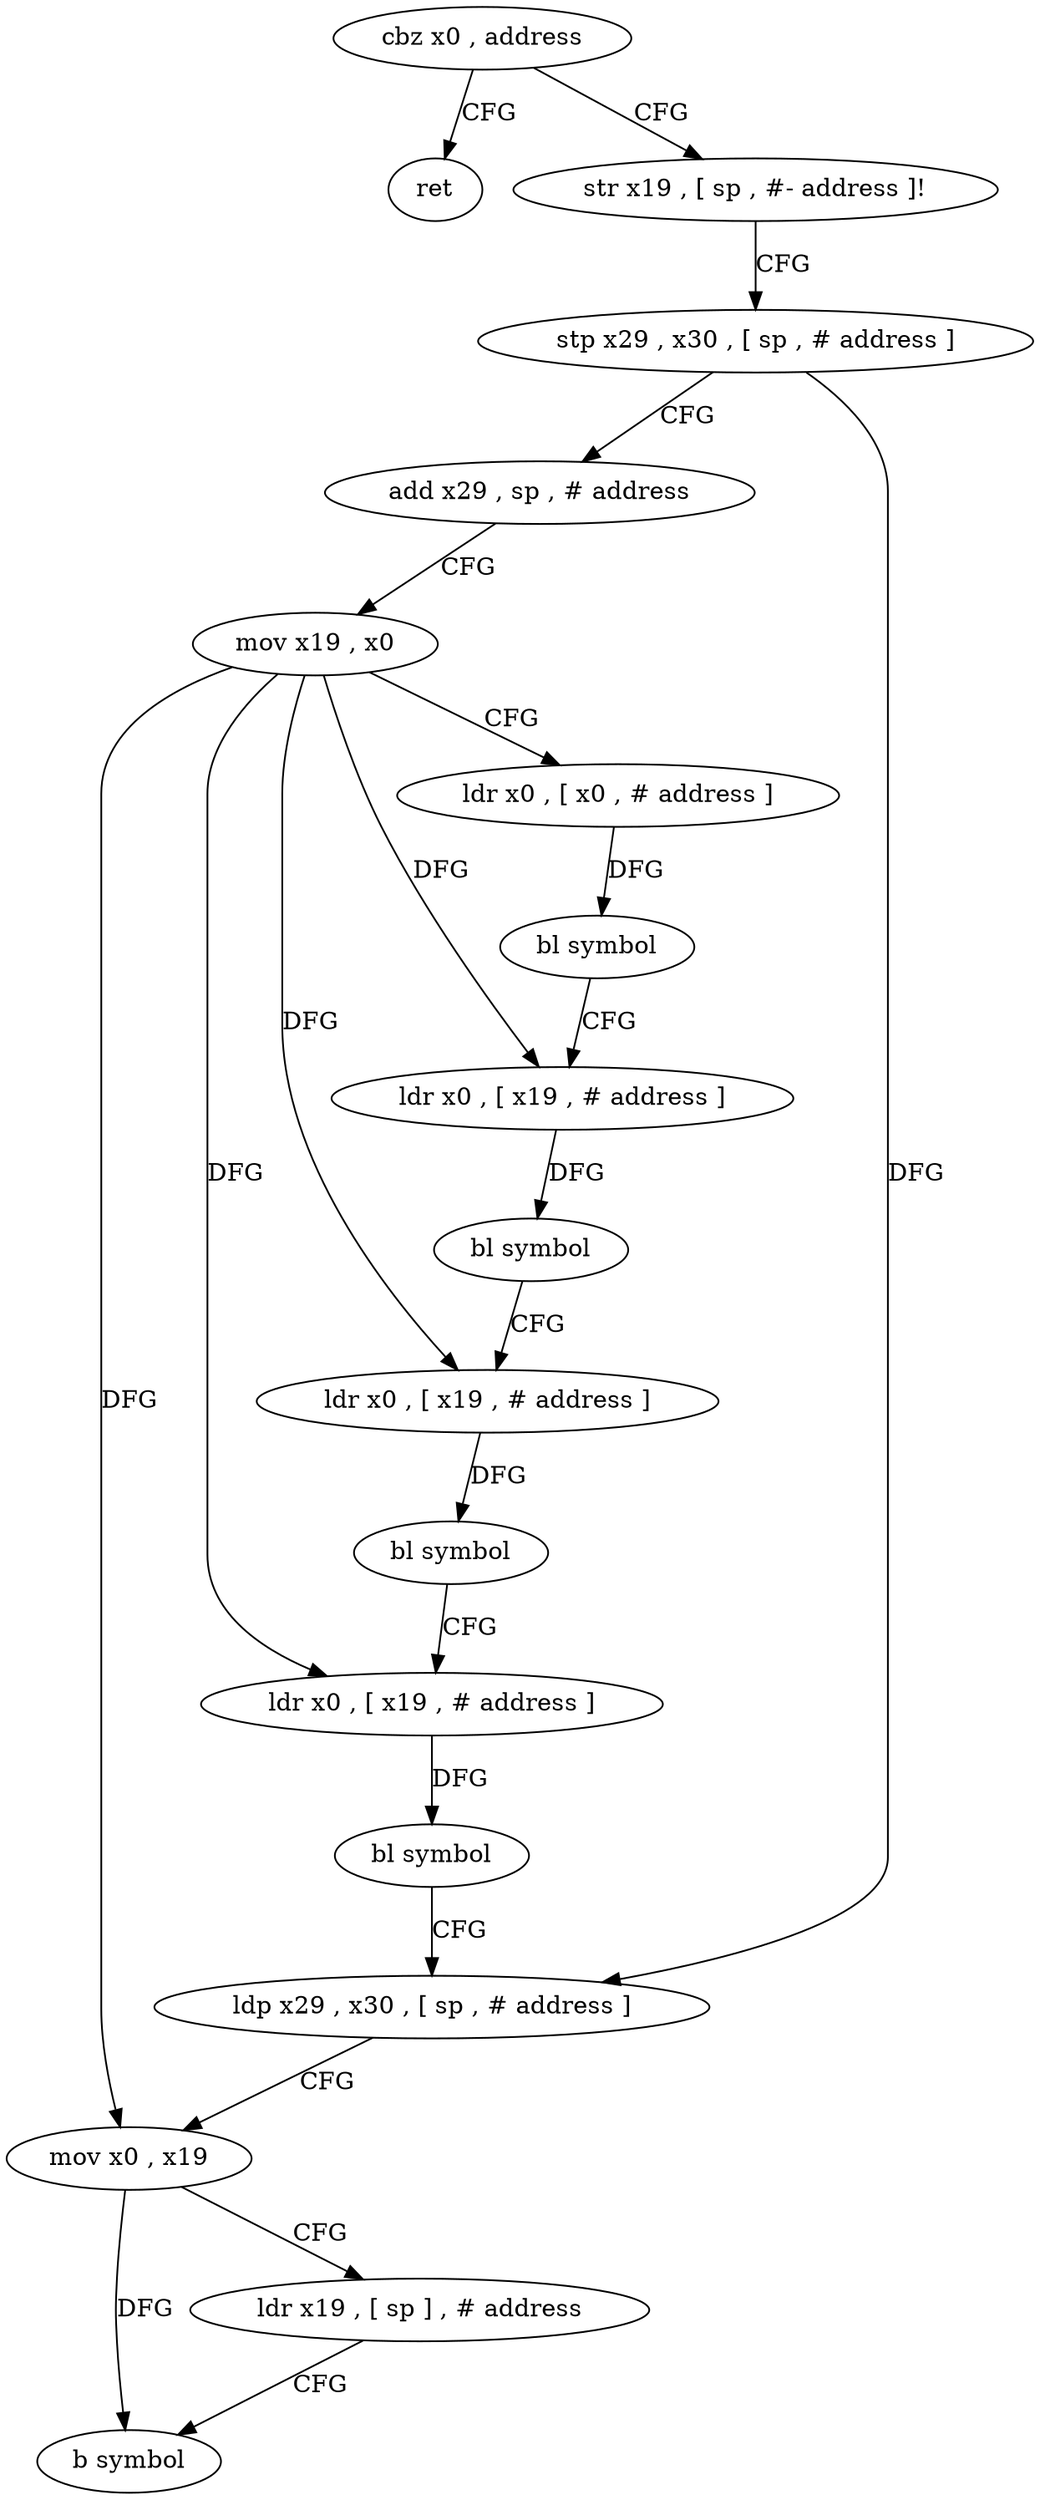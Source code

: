 digraph "func" {
"76876" [label = "cbz x0 , address" ]
"76944" [label = "ret" ]
"76880" [label = "str x19 , [ sp , #- address ]!" ]
"76884" [label = "stp x29 , x30 , [ sp , # address ]" ]
"76888" [label = "add x29 , sp , # address" ]
"76892" [label = "mov x19 , x0" ]
"76896" [label = "ldr x0 , [ x0 , # address ]" ]
"76900" [label = "bl symbol" ]
"76904" [label = "ldr x0 , [ x19 , # address ]" ]
"76908" [label = "bl symbol" ]
"76912" [label = "ldr x0 , [ x19 , # address ]" ]
"76916" [label = "bl symbol" ]
"76920" [label = "ldr x0 , [ x19 , # address ]" ]
"76924" [label = "bl symbol" ]
"76928" [label = "ldp x29 , x30 , [ sp , # address ]" ]
"76932" [label = "mov x0 , x19" ]
"76936" [label = "ldr x19 , [ sp ] , # address" ]
"76940" [label = "b symbol" ]
"76876" -> "76944" [ label = "CFG" ]
"76876" -> "76880" [ label = "CFG" ]
"76880" -> "76884" [ label = "CFG" ]
"76884" -> "76888" [ label = "CFG" ]
"76884" -> "76928" [ label = "DFG" ]
"76888" -> "76892" [ label = "CFG" ]
"76892" -> "76896" [ label = "CFG" ]
"76892" -> "76904" [ label = "DFG" ]
"76892" -> "76912" [ label = "DFG" ]
"76892" -> "76920" [ label = "DFG" ]
"76892" -> "76932" [ label = "DFG" ]
"76896" -> "76900" [ label = "DFG" ]
"76900" -> "76904" [ label = "CFG" ]
"76904" -> "76908" [ label = "DFG" ]
"76908" -> "76912" [ label = "CFG" ]
"76912" -> "76916" [ label = "DFG" ]
"76916" -> "76920" [ label = "CFG" ]
"76920" -> "76924" [ label = "DFG" ]
"76924" -> "76928" [ label = "CFG" ]
"76928" -> "76932" [ label = "CFG" ]
"76932" -> "76936" [ label = "CFG" ]
"76932" -> "76940" [ label = "DFG" ]
"76936" -> "76940" [ label = "CFG" ]
}
